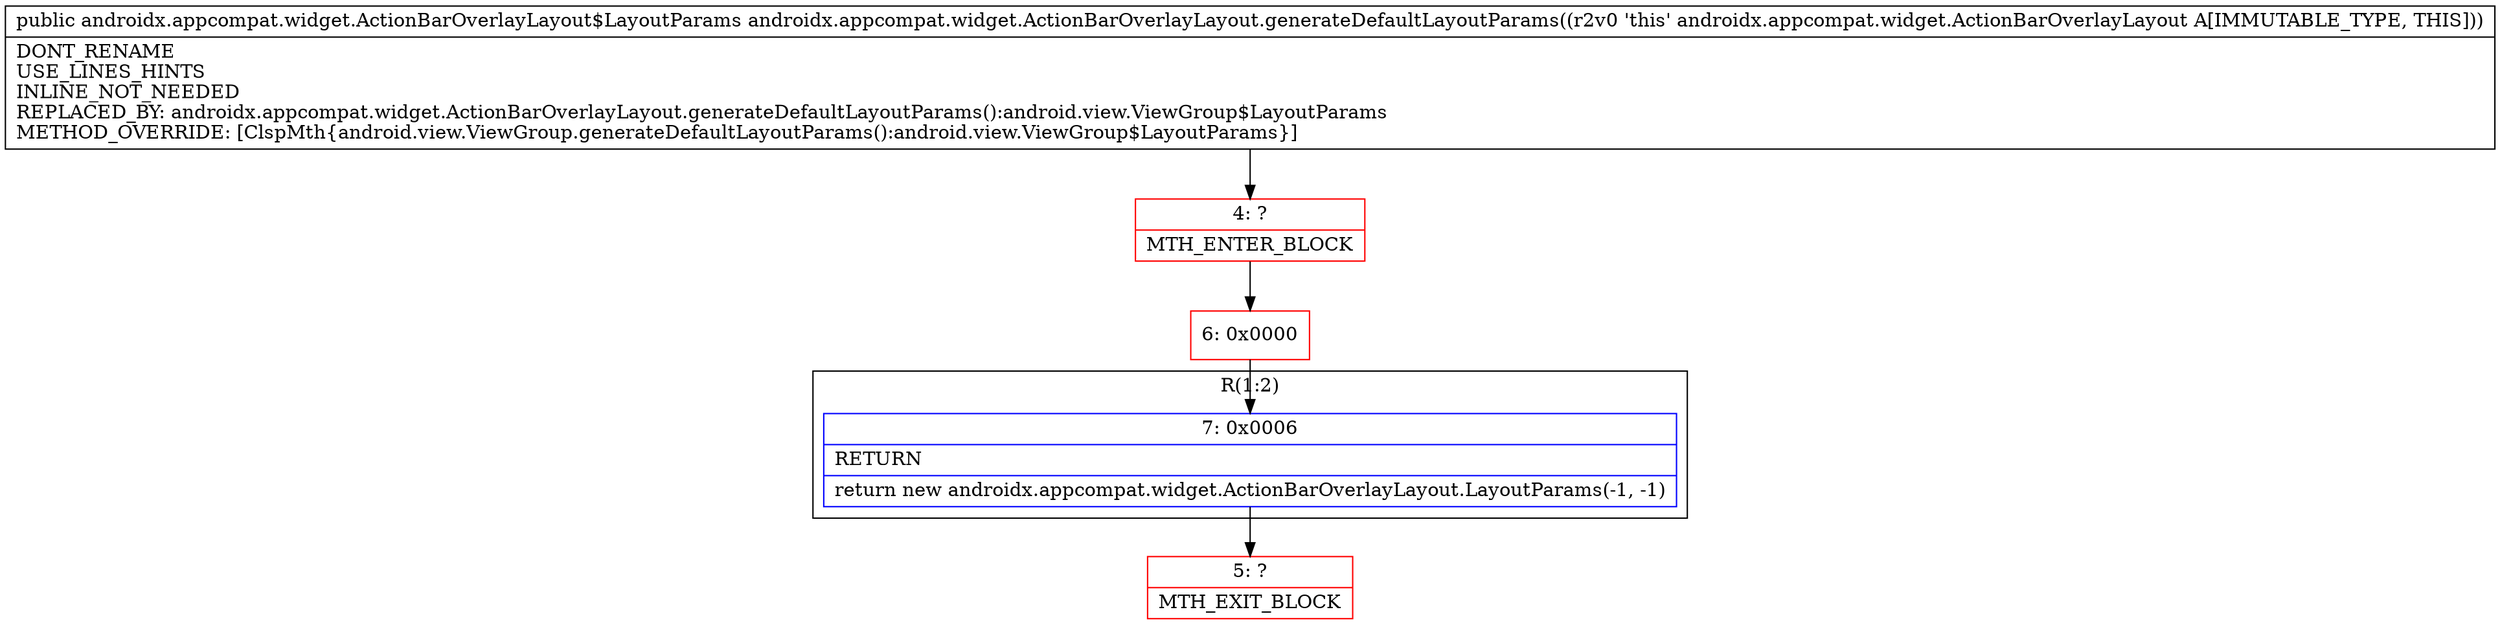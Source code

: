 digraph "CFG forandroidx.appcompat.widget.ActionBarOverlayLayout.generateDefaultLayoutParams()Landroidx\/appcompat\/widget\/ActionBarOverlayLayout$LayoutParams;" {
subgraph cluster_Region_1165165576 {
label = "R(1:2)";
node [shape=record,color=blue];
Node_7 [shape=record,label="{7\:\ 0x0006|RETURN\l|return new androidx.appcompat.widget.ActionBarOverlayLayout.LayoutParams(\-1, \-1)\l}"];
}
Node_4 [shape=record,color=red,label="{4\:\ ?|MTH_ENTER_BLOCK\l}"];
Node_6 [shape=record,color=red,label="{6\:\ 0x0000}"];
Node_5 [shape=record,color=red,label="{5\:\ ?|MTH_EXIT_BLOCK\l}"];
MethodNode[shape=record,label="{public androidx.appcompat.widget.ActionBarOverlayLayout$LayoutParams androidx.appcompat.widget.ActionBarOverlayLayout.generateDefaultLayoutParams((r2v0 'this' androidx.appcompat.widget.ActionBarOverlayLayout A[IMMUTABLE_TYPE, THIS]))  | DONT_RENAME\lUSE_LINES_HINTS\lINLINE_NOT_NEEDED\lREPLACED_BY: androidx.appcompat.widget.ActionBarOverlayLayout.generateDefaultLayoutParams():android.view.ViewGroup$LayoutParams\lMETHOD_OVERRIDE: [ClspMth\{android.view.ViewGroup.generateDefaultLayoutParams():android.view.ViewGroup$LayoutParams\}]\l}"];
MethodNode -> Node_4;Node_7 -> Node_5;
Node_4 -> Node_6;
Node_6 -> Node_7;
}

